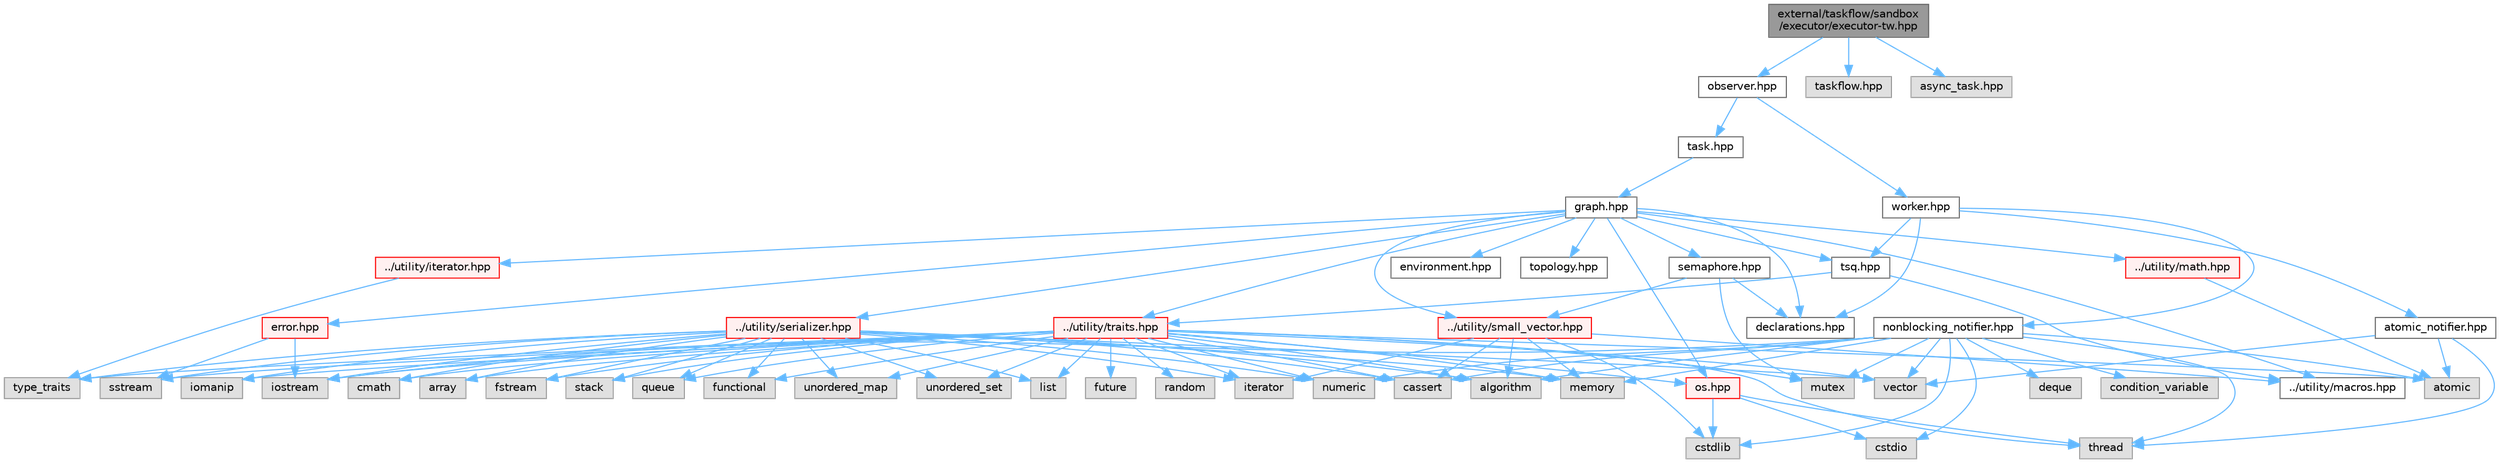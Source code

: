 digraph "external/taskflow/sandbox/executor/executor-tw.hpp"
{
 // LATEX_PDF_SIZE
  bgcolor="transparent";
  edge [fontname=Helvetica,fontsize=10,labelfontname=Helvetica,labelfontsize=10];
  node [fontname=Helvetica,fontsize=10,shape=box,height=0.2,width=0.4];
  Node1 [id="Node000001",label="external/taskflow/sandbox\l/executor/executor-tw.hpp",height=0.2,width=0.4,color="gray40", fillcolor="grey60", style="filled", fontcolor="black",tooltip=" "];
  Node1 -> Node2 [id="edge1_Node000001_Node000002",color="steelblue1",style="solid",tooltip=" "];
  Node2 [id="Node000002",label="observer.hpp",height=0.2,width=0.4,color="grey40", fillcolor="white", style="filled",URL="$observer_8hpp.html",tooltip="observer include file"];
  Node2 -> Node3 [id="edge2_Node000002_Node000003",color="steelblue1",style="solid",tooltip=" "];
  Node3 [id="Node000003",label="task.hpp",height=0.2,width=0.4,color="grey40", fillcolor="white", style="filled",URL="$task_8hpp.html",tooltip="task include file"];
  Node3 -> Node4 [id="edge3_Node000003_Node000004",color="steelblue1",style="solid",tooltip=" "];
  Node4 [id="Node000004",label="graph.hpp",height=0.2,width=0.4,color="grey40", fillcolor="white", style="filled",URL="$taskflow_2core_2graph_8hpp.html",tooltip="graph include file"];
  Node4 -> Node5 [id="edge4_Node000004_Node000005",color="steelblue1",style="solid",tooltip=" "];
  Node5 [id="Node000005",label="../utility/macros.hpp",height=0.2,width=0.4,color="grey40", fillcolor="white", style="filled",URL="$macros_8hpp.html",tooltip=" "];
  Node4 -> Node6 [id="edge5_Node000004_Node000006",color="steelblue1",style="solid",tooltip=" "];
  Node6 [id="Node000006",label="../utility/traits.hpp",height=0.2,width=0.4,color="red", fillcolor="#FFF0F0", style="filled",URL="$taskflow_2utility_2traits_8hpp.html",tooltip=" "];
  Node6 -> Node7 [id="edge6_Node000006_Node000007",color="steelblue1",style="solid",tooltip=" "];
  Node7 [id="Node000007",label="type_traits",height=0.2,width=0.4,color="grey60", fillcolor="#E0E0E0", style="filled",tooltip=" "];
  Node6 -> Node8 [id="edge7_Node000006_Node000008",color="steelblue1",style="solid",tooltip=" "];
  Node8 [id="Node000008",label="iterator",height=0.2,width=0.4,color="grey60", fillcolor="#E0E0E0", style="filled",tooltip=" "];
  Node6 -> Node9 [id="edge8_Node000006_Node000009",color="steelblue1",style="solid",tooltip=" "];
  Node9 [id="Node000009",label="iostream",height=0.2,width=0.4,color="grey60", fillcolor="#E0E0E0", style="filled",tooltip=" "];
  Node6 -> Node10 [id="edge9_Node000006_Node000010",color="steelblue1",style="solid",tooltip=" "];
  Node10 [id="Node000010",label="fstream",height=0.2,width=0.4,color="grey60", fillcolor="#E0E0E0", style="filled",tooltip=" "];
  Node6 -> Node11 [id="edge10_Node000006_Node000011",color="steelblue1",style="solid",tooltip=" "];
  Node11 [id="Node000011",label="mutex",height=0.2,width=0.4,color="grey60", fillcolor="#E0E0E0", style="filled",tooltip=" "];
  Node6 -> Node12 [id="edge11_Node000006_Node000012",color="steelblue1",style="solid",tooltip=" "];
  Node12 [id="Node000012",label="stack",height=0.2,width=0.4,color="grey60", fillcolor="#E0E0E0", style="filled",tooltip=" "];
  Node6 -> Node13 [id="edge12_Node000006_Node000013",color="steelblue1",style="solid",tooltip=" "];
  Node13 [id="Node000013",label="queue",height=0.2,width=0.4,color="grey60", fillcolor="#E0E0E0", style="filled",tooltip=" "];
  Node6 -> Node14 [id="edge13_Node000006_Node000014",color="steelblue1",style="solid",tooltip=" "];
  Node14 [id="Node000014",label="vector",height=0.2,width=0.4,color="grey60", fillcolor="#E0E0E0", style="filled",tooltip=" "];
  Node6 -> Node15 [id="edge14_Node000006_Node000015",color="steelblue1",style="solid",tooltip=" "];
  Node15 [id="Node000015",label="algorithm",height=0.2,width=0.4,color="grey60", fillcolor="#E0E0E0", style="filled",tooltip=" "];
  Node6 -> Node16 [id="edge15_Node000006_Node000016",color="steelblue1",style="solid",tooltip=" "];
  Node16 [id="Node000016",label="memory",height=0.2,width=0.4,color="grey60", fillcolor="#E0E0E0", style="filled",tooltip=" "];
  Node6 -> Node17 [id="edge16_Node000006_Node000017",color="steelblue1",style="solid",tooltip=" "];
  Node17 [id="Node000017",label="atomic",height=0.2,width=0.4,color="grey60", fillcolor="#E0E0E0", style="filled",tooltip=" "];
  Node6 -> Node18 [id="edge17_Node000006_Node000018",color="steelblue1",style="solid",tooltip=" "];
  Node18 [id="Node000018",label="thread",height=0.2,width=0.4,color="grey60", fillcolor="#E0E0E0", style="filled",tooltip=" "];
  Node6 -> Node19 [id="edge18_Node000006_Node000019",color="steelblue1",style="solid",tooltip=" "];
  Node19 [id="Node000019",label="future",height=0.2,width=0.4,color="grey60", fillcolor="#E0E0E0", style="filled",tooltip=" "];
  Node6 -> Node20 [id="edge19_Node000006_Node000020",color="steelblue1",style="solid",tooltip=" "];
  Node20 [id="Node000020",label="functional",height=0.2,width=0.4,color="grey60", fillcolor="#E0E0E0", style="filled",tooltip=" "];
  Node6 -> Node21 [id="edge20_Node000006_Node000021",color="steelblue1",style="solid",tooltip=" "];
  Node21 [id="Node000021",label="unordered_map",height=0.2,width=0.4,color="grey60", fillcolor="#E0E0E0", style="filled",tooltip=" "];
  Node6 -> Node22 [id="edge21_Node000006_Node000022",color="steelblue1",style="solid",tooltip=" "];
  Node22 [id="Node000022",label="unordered_set",height=0.2,width=0.4,color="grey60", fillcolor="#E0E0E0", style="filled",tooltip=" "];
  Node6 -> Node23 [id="edge22_Node000006_Node000023",color="steelblue1",style="solid",tooltip=" "];
  Node23 [id="Node000023",label="sstream",height=0.2,width=0.4,color="grey60", fillcolor="#E0E0E0", style="filled",tooltip=" "];
  Node6 -> Node24 [id="edge23_Node000006_Node000024",color="steelblue1",style="solid",tooltip=" "];
  Node24 [id="Node000024",label="list",height=0.2,width=0.4,color="grey60", fillcolor="#E0E0E0", style="filled",tooltip=" "];
  Node6 -> Node25 [id="edge24_Node000006_Node000025",color="steelblue1",style="solid",tooltip=" "];
  Node25 [id="Node000025",label="numeric",height=0.2,width=0.4,color="grey60", fillcolor="#E0E0E0", style="filled",tooltip=" "];
  Node6 -> Node26 [id="edge25_Node000006_Node000026",color="steelblue1",style="solid",tooltip=" "];
  Node26 [id="Node000026",label="random",height=0.2,width=0.4,color="grey60", fillcolor="#E0E0E0", style="filled",tooltip=" "];
  Node6 -> Node27 [id="edge26_Node000006_Node000027",color="steelblue1",style="solid",tooltip=" "];
  Node27 [id="Node000027",label="iomanip",height=0.2,width=0.4,color="grey60", fillcolor="#E0E0E0", style="filled",tooltip=" "];
  Node6 -> Node28 [id="edge27_Node000006_Node000028",color="steelblue1",style="solid",tooltip=" "];
  Node28 [id="Node000028",label="cassert",height=0.2,width=0.4,color="grey60", fillcolor="#E0E0E0", style="filled",tooltip=" "];
  Node6 -> Node29 [id="edge28_Node000006_Node000029",color="steelblue1",style="solid",tooltip=" "];
  Node29 [id="Node000029",label="cmath",height=0.2,width=0.4,color="grey60", fillcolor="#E0E0E0", style="filled",tooltip=" "];
  Node6 -> Node30 [id="edge29_Node000006_Node000030",color="steelblue1",style="solid",tooltip=" "];
  Node30 [id="Node000030",label="array",height=0.2,width=0.4,color="grey60", fillcolor="#E0E0E0", style="filled",tooltip=" "];
  Node6 -> Node34 [id="edge30_Node000006_Node000034",color="steelblue1",style="solid",tooltip=" "];
  Node34 [id="Node000034",label="os.hpp",height=0.2,width=0.4,color="red", fillcolor="#FFF0F0", style="filled",URL="$os_8hpp.html",tooltip=" "];
  Node34 -> Node35 [id="edge31_Node000034_Node000035",color="steelblue1",style="solid",tooltip=" "];
  Node35 [id="Node000035",label="cstdlib",height=0.2,width=0.4,color="grey60", fillcolor="#E0E0E0", style="filled",tooltip=" "];
  Node34 -> Node36 [id="edge32_Node000034_Node000036",color="steelblue1",style="solid",tooltip=" "];
  Node36 [id="Node000036",label="cstdio",height=0.2,width=0.4,color="grey60", fillcolor="#E0E0E0", style="filled",tooltip=" "];
  Node34 -> Node18 [id="edge33_Node000034_Node000018",color="steelblue1",style="solid",tooltip=" "];
  Node4 -> Node37 [id="edge34_Node000004_Node000037",color="steelblue1",style="solid",tooltip=" "];
  Node37 [id="Node000037",label="../utility/iterator.hpp",height=0.2,width=0.4,color="red", fillcolor="#FFF0F0", style="filled",URL="$iterator_8hpp.html",tooltip=" "];
  Node37 -> Node7 [id="edge35_Node000037_Node000007",color="steelblue1",style="solid",tooltip=" "];
  Node4 -> Node34 [id="edge36_Node000004_Node000034",color="steelblue1",style="solid",tooltip=" "];
  Node4 -> Node39 [id="edge37_Node000004_Node000039",color="steelblue1",style="solid",tooltip=" "];
  Node39 [id="Node000039",label="../utility/math.hpp",height=0.2,width=0.4,color="red", fillcolor="#FFF0F0", style="filled",URL="$math_8hpp.html",tooltip=" "];
  Node39 -> Node17 [id="edge38_Node000039_Node000017",color="steelblue1",style="solid",tooltip=" "];
  Node4 -> Node41 [id="edge39_Node000004_Node000041",color="steelblue1",style="solid",tooltip=" "];
  Node41 [id="Node000041",label="../utility/small_vector.hpp",height=0.2,width=0.4,color="red", fillcolor="#FFF0F0", style="filled",URL="$small__vector_8hpp.html",tooltip="small vector include file"];
  Node41 -> Node5 [id="edge40_Node000041_Node000005",color="steelblue1",style="solid",tooltip=" "];
  Node41 -> Node15 [id="edge41_Node000041_Node000015",color="steelblue1",style="solid",tooltip=" "];
  Node41 -> Node28 [id="edge42_Node000041_Node000028",color="steelblue1",style="solid",tooltip=" "];
  Node41 -> Node35 [id="edge43_Node000041_Node000035",color="steelblue1",style="solid",tooltip=" "];
  Node41 -> Node8 [id="edge44_Node000041_Node000008",color="steelblue1",style="solid",tooltip=" "];
  Node41 -> Node16 [id="edge45_Node000041_Node000016",color="steelblue1",style="solid",tooltip=" "];
  Node4 -> Node44 [id="edge46_Node000004_Node000044",color="steelblue1",style="solid",tooltip=" "];
  Node44 [id="Node000044",label="../utility/serializer.hpp",height=0.2,width=0.4,color="red", fillcolor="#FFF0F0", style="filled",URL="$taskflow_2utility_2serializer_8hpp.html",tooltip=" "];
  Node44 -> Node7 [id="edge47_Node000044_Node000007",color="steelblue1",style="solid",tooltip=" "];
  Node44 -> Node8 [id="edge48_Node000044_Node000008",color="steelblue1",style="solid",tooltip=" "];
  Node44 -> Node9 [id="edge49_Node000044_Node000009",color="steelblue1",style="solid",tooltip=" "];
  Node44 -> Node10 [id="edge50_Node000044_Node000010",color="steelblue1",style="solid",tooltip=" "];
  Node44 -> Node12 [id="edge51_Node000044_Node000012",color="steelblue1",style="solid",tooltip=" "];
  Node44 -> Node13 [id="edge52_Node000044_Node000013",color="steelblue1",style="solid",tooltip=" "];
  Node44 -> Node14 [id="edge53_Node000044_Node000014",color="steelblue1",style="solid",tooltip=" "];
  Node44 -> Node15 [id="edge54_Node000044_Node000015",color="steelblue1",style="solid",tooltip=" "];
  Node44 -> Node16 [id="edge55_Node000044_Node000016",color="steelblue1",style="solid",tooltip=" "];
  Node44 -> Node20 [id="edge56_Node000044_Node000020",color="steelblue1",style="solid",tooltip=" "];
  Node44 -> Node21 [id="edge57_Node000044_Node000021",color="steelblue1",style="solid",tooltip=" "];
  Node44 -> Node22 [id="edge58_Node000044_Node000022",color="steelblue1",style="solid",tooltip=" "];
  Node44 -> Node23 [id="edge59_Node000044_Node000023",color="steelblue1",style="solid",tooltip=" "];
  Node44 -> Node24 [id="edge60_Node000044_Node000024",color="steelblue1",style="solid",tooltip=" "];
  Node44 -> Node25 [id="edge61_Node000044_Node000025",color="steelblue1",style="solid",tooltip=" "];
  Node44 -> Node27 [id="edge62_Node000044_Node000027",color="steelblue1",style="solid",tooltip=" "];
  Node44 -> Node28 [id="edge63_Node000044_Node000028",color="steelblue1",style="solid",tooltip=" "];
  Node44 -> Node29 [id="edge64_Node000044_Node000029",color="steelblue1",style="solid",tooltip=" "];
  Node44 -> Node30 [id="edge65_Node000044_Node000030",color="steelblue1",style="solid",tooltip=" "];
  Node4 -> Node48 [id="edge66_Node000004_Node000048",color="steelblue1",style="solid",tooltip=" "];
  Node48 [id="Node000048",label="error.hpp",height=0.2,width=0.4,color="red", fillcolor="#FFF0F0", style="filled",URL="$error_8hpp.html",tooltip=" "];
  Node48 -> Node9 [id="edge67_Node000048_Node000009",color="steelblue1",style="solid",tooltip=" "];
  Node48 -> Node23 [id="edge68_Node000048_Node000023",color="steelblue1",style="solid",tooltip=" "];
  Node4 -> Node51 [id="edge69_Node000004_Node000051",color="steelblue1",style="solid",tooltip=" "];
  Node51 [id="Node000051",label="declarations.hpp",height=0.2,width=0.4,color="grey40", fillcolor="white", style="filled",URL="$declarations_8hpp.html",tooltip=" "];
  Node4 -> Node52 [id="edge70_Node000004_Node000052",color="steelblue1",style="solid",tooltip=" "];
  Node52 [id="Node000052",label="semaphore.hpp",height=0.2,width=0.4,color="grey40", fillcolor="white", style="filled",URL="$semaphore_8hpp.html",tooltip="semaphore include file"];
  Node52 -> Node11 [id="edge71_Node000052_Node000011",color="steelblue1",style="solid",tooltip=" "];
  Node52 -> Node51 [id="edge72_Node000052_Node000051",color="steelblue1",style="solid",tooltip=" "];
  Node52 -> Node41 [id="edge73_Node000052_Node000041",color="steelblue1",style="solid",tooltip=" "];
  Node4 -> Node53 [id="edge74_Node000004_Node000053",color="steelblue1",style="solid",tooltip=" "];
  Node53 [id="Node000053",label="environment.hpp",height=0.2,width=0.4,color="grey40", fillcolor="white", style="filled",URL="$environment_8hpp.html",tooltip=" "];
  Node4 -> Node54 [id="edge75_Node000004_Node000054",color="steelblue1",style="solid",tooltip=" "];
  Node54 [id="Node000054",label="topology.hpp",height=0.2,width=0.4,color="grey40", fillcolor="white", style="filled",URL="$topology_8hpp.html",tooltip=" "];
  Node4 -> Node55 [id="edge76_Node000004_Node000055",color="steelblue1",style="solid",tooltip=" "];
  Node55 [id="Node000055",label="tsq.hpp",height=0.2,width=0.4,color="grey40", fillcolor="white", style="filled",URL="$tsq_8hpp.html",tooltip="task queue include file"];
  Node55 -> Node5 [id="edge77_Node000055_Node000005",color="steelblue1",style="solid",tooltip=" "];
  Node55 -> Node6 [id="edge78_Node000055_Node000006",color="steelblue1",style="solid",tooltip=" "];
  Node2 -> Node56 [id="edge79_Node000002_Node000056",color="steelblue1",style="solid",tooltip=" "];
  Node56 [id="Node000056",label="worker.hpp",height=0.2,width=0.4,color="grey40", fillcolor="white", style="filled",URL="$worker_8hpp.html",tooltip="worker include file"];
  Node56 -> Node51 [id="edge80_Node000056_Node000051",color="steelblue1",style="solid",tooltip=" "];
  Node56 -> Node55 [id="edge81_Node000056_Node000055",color="steelblue1",style="solid",tooltip=" "];
  Node56 -> Node57 [id="edge82_Node000056_Node000057",color="steelblue1",style="solid",tooltip=" "];
  Node57 [id="Node000057",label="atomic_notifier.hpp",height=0.2,width=0.4,color="grey40", fillcolor="white", style="filled",URL="$atomic__notifier_8hpp.html",tooltip=" "];
  Node57 -> Node17 [id="edge83_Node000057_Node000017",color="steelblue1",style="solid",tooltip=" "];
  Node57 -> Node18 [id="edge84_Node000057_Node000018",color="steelblue1",style="solid",tooltip=" "];
  Node57 -> Node14 [id="edge85_Node000057_Node000014",color="steelblue1",style="solid",tooltip=" "];
  Node56 -> Node58 [id="edge86_Node000056_Node000058",color="steelblue1",style="solid",tooltip=" "];
  Node58 [id="Node000058",label="nonblocking_notifier.hpp",height=0.2,width=0.4,color="grey40", fillcolor="white", style="filled",URL="$nonblocking__notifier_8hpp.html",tooltip=" "];
  Node58 -> Node9 [id="edge87_Node000058_Node000009",color="steelblue1",style="solid",tooltip=" "];
  Node58 -> Node14 [id="edge88_Node000058_Node000014",color="steelblue1",style="solid",tooltip=" "];
  Node58 -> Node35 [id="edge89_Node000058_Node000035",color="steelblue1",style="solid",tooltip=" "];
  Node58 -> Node36 [id="edge90_Node000058_Node000036",color="steelblue1",style="solid",tooltip=" "];
  Node58 -> Node17 [id="edge91_Node000058_Node000017",color="steelblue1",style="solid",tooltip=" "];
  Node58 -> Node16 [id="edge92_Node000058_Node000016",color="steelblue1",style="solid",tooltip=" "];
  Node58 -> Node59 [id="edge93_Node000058_Node000059",color="steelblue1",style="solid",tooltip=" "];
  Node59 [id="Node000059",label="deque",height=0.2,width=0.4,color="grey60", fillcolor="#E0E0E0", style="filled",tooltip=" "];
  Node58 -> Node11 [id="edge94_Node000058_Node000011",color="steelblue1",style="solid",tooltip=" "];
  Node58 -> Node60 [id="edge95_Node000058_Node000060",color="steelblue1",style="solid",tooltip=" "];
  Node60 [id="Node000060",label="condition_variable",height=0.2,width=0.4,color="grey60", fillcolor="#E0E0E0", style="filled",tooltip=" "];
  Node58 -> Node18 [id="edge96_Node000058_Node000018",color="steelblue1",style="solid",tooltip=" "];
  Node58 -> Node15 [id="edge97_Node000058_Node000015",color="steelblue1",style="solid",tooltip=" "];
  Node58 -> Node25 [id="edge98_Node000058_Node000025",color="steelblue1",style="solid",tooltip=" "];
  Node58 -> Node28 [id="edge99_Node000058_Node000028",color="steelblue1",style="solid",tooltip=" "];
  Node1 -> Node61 [id="edge100_Node000001_Node000061",color="steelblue1",style="solid",tooltip=" "];
  Node61 [id="Node000061",label="taskflow.hpp",height=0.2,width=0.4,color="grey60", fillcolor="#E0E0E0", style="filled",tooltip=" "];
  Node1 -> Node62 [id="edge101_Node000001_Node000062",color="steelblue1",style="solid",tooltip=" "];
  Node62 [id="Node000062",label="async_task.hpp",height=0.2,width=0.4,color="grey60", fillcolor="#E0E0E0", style="filled",tooltip=" "];
}
